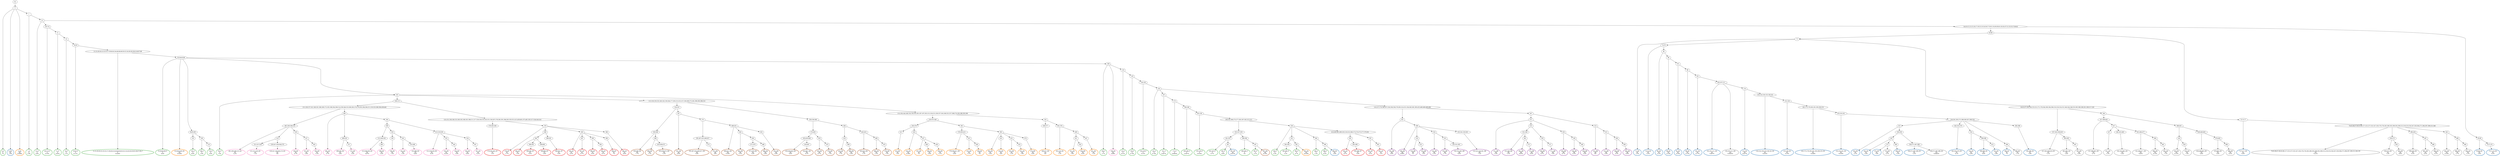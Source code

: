 digraph T {
	{
		rank=same
		397 [penwidth=3,colorscheme=set19,color=3,label="0_P\nP\n7%"]
		395 [penwidth=3,colorscheme=set19,color=3,label="1_P\nP\n1.9%"]
		393 [penwidth=3,colorscheme=set19,color=3,label="2;3_P\nP\n4.8%"]
		391 [penwidth=3,colorscheme=set19,color=3,label="4;6;7;9_P\nP\n0.53%"]
		389 [penwidth=3,colorscheme=set19,color=3,label="11_P\nP\n0.65%"]
		387 [penwidth=3,colorscheme=set19,color=3,label="14_P\nP\n1.1%"]
		385 [penwidth=3,colorscheme=set19,color=3,label="18;20_P\nP\n0.11%"]
		383 [penwidth=3,colorscheme=set19,color=3,label="21;25;28;30;32;33;35;37;39;40;42;44;46;48;49;50;52;54;56;58;59;61;64;67;68_P\nP\n0.026%"]
		381 [penwidth=3,colorscheme=set19,color=3,label="81;84;85;89_P\nP\n8.8%"]
		378 [penwidth=3,colorscheme=set19,color=3,label="103_P\nP\n6.6%"]
		376 [penwidth=3,colorscheme=set19,color=3,label="106_P\nP\n1.9%"]
		374 [penwidth=3,colorscheme=set19,color=3,label="110_P\nP\n5.6%"]
		372 [penwidth=3,colorscheme=set19,color=3,label="102_P\nP\n7.4%"]
		370 [penwidth=3,colorscheme=set19,color=3,label="108_P\nP\n2.7%"]
		368 [penwidth=3,colorscheme=set19,color=3,label="119_P\nP\n0.31%"]
		366 [penwidth=3,colorscheme=set19,color=3,label="129_P\nP\n0.74%"]
		364 [penwidth=3,colorscheme=set19,color=3,label="134;139_P\nP\n0.22%"]
		362 [penwidth=3,colorscheme=set19,color=3,label="143_P\nP\n0.74%"]
		360 [penwidth=3,colorscheme=set19,color=3,label="167_P\nP\n0.047%"]
		358 [penwidth=3,colorscheme=set19,color=3,label="173_P\nP\n0.0083%"]
		356 [penwidth=3,colorscheme=set19,color=3,label="180;186_P\nP\n0.047%"]
		354 [penwidth=3,colorscheme=set19,color=3,label="201;228_P\nP\n0.024%"]
		350 [penwidth=3,colorscheme=set19,color=3,label="341;353_P\nP\n6.7%"]
		348 [penwidth=3,colorscheme=set19,color=3,label="367_P\nP\n9.8%"]
		346 [penwidth=3,colorscheme=set19,color=3,label="366;384_P\nP\n2%"]
		344 [penwidth=3,colorscheme=set19,color=3,label="397_P\nP\n5.1%"]
		342 [penwidth=3,colorscheme=set19,color=3,label="326_P\nP\n5.3%"]
		339 [penwidth=3,colorscheme=set19,color=3,label="365;383_P\nP\n5.2%"]
		337 [penwidth=3,colorscheme=set19,color=3,label="382_P\nP\n6.7%"]
		335 [penwidth=3,colorscheme=set19,color=3,label="364_P\nP\n1.5%"]
		333 [penwidth=3,colorscheme=set19,color=3,label="396_P\nP\n6.5%"]
		332 [penwidth=3,colorscheme=set19,color=2,label="0_M1\nM1\n1.9%"]
		331 [penwidth=3,colorscheme=set19,color=2,label="367_M1\nM1\n0.022%"]
		330 [penwidth=3,colorscheme=set19,color=2,label="396_M1\nM1\n2.6%"]
		326 [penwidth=3,colorscheme=set19,color=2,label="71_M1\nM1\n2.5%"]
		324 [penwidth=3,colorscheme=set19,color=2,label="74;78_M1\nM1\n4.3%"]
		322 [penwidth=3,colorscheme=set19,color=2,label="80_M1\nM1\n4.5%"]
		320 [penwidth=3,colorscheme=set19,color=2,label="88_M1\nM1\n0.14%"]
		318 [penwidth=3,colorscheme=set19,color=2,label="93_M1\nM1\n0.35%"]
		316 [penwidth=3,colorscheme=set19,color=2,label="98_M1\nM1\n0.12%"]
		314 [penwidth=3,colorscheme=set19,color=2,label="101_M1\nM1\n0.17%"]
		312 [penwidth=3,colorscheme=set19,color=2,label="105;107;111_M1\nM1\n0.067%"]
		310 [penwidth=3,colorscheme=set19,color=2,label="114_M1\nM1\n0.027%"]
		308 [penwidth=3,colorscheme=set19,color=2,label="118;124;128;133;138;142_M1\nM1\n0.025%"]
		306 [penwidth=3,colorscheme=set19,color=2,label="152;156_M1\nM1\n0.25%"]
		304 [penwidth=3,colorscheme=set19,color=2,label="162;172;179;185;191;195;200;225_M1\nM1\n0.036%"]
		302 [penwidth=3,colorscheme=set19,color=2,label="232;235;241_M1\nM1\n0.018%"]
		299 [penwidth=3,colorscheme=set19,color=2,label="323_M1\nM1\n5.1%"]
		296 [penwidth=3,colorscheme=set19,color=2,label="343_M1\nM1\n3.4%"]
		294 [penwidth=3,colorscheme=set19,color=2,label="372_M1\nM1\n7.8%"]
		292 [penwidth=3,colorscheme=set19,color=2,label="400_M1\nM1\n5.4%"]
		290 [penwidth=3,colorscheme=set19,color=2,label="356;371;387;399_M1\nM1\n5.5%"]
		288 [penwidth=3,colorscheme=set19,color=2,label="342;355;370_M1\nM1\n6.1%"]
		286 [penwidth=3,colorscheme=set19,color=2,label="354_M1\nM1\n5.6%"]
		284 [penwidth=3,colorscheme=set19,color=2,label="369;386_M1\nM1\n6.8%"]
		282 [penwidth=3,colorscheme=set19,color=2,label="415_M1\nM1\n5.8%"]
		280 [penwidth=3,colorscheme=set19,color=2,label="368_M1\nM1\n7%"]
		278 [penwidth=3,colorscheme=set19,color=2,label="385;398_M1\nM1\n5.9%"]
		276 [penwidth=3,colorscheme=set19,color=2,label="73;75;77_M1\nM1\n8.4%"]
		274 [penwidth=3,colorscheme=set19,color=2,label="65;69_M1\nM1\n3.6%"]
		272 [penwidth=3,colorscheme=set19,color=2,label="70;72;76_M1\nM1\n6.5%"]
		268 [penwidth=3,colorscheme=set19,color=8,label="491;500;506;510_M2\nM2\n4.2%"]
		265 [penwidth=3,colorscheme=set19,color=8,label="521;537;559_M2\nM2\n7.1%"]
		263 [penwidth=3,colorscheme=set19,color=8,label="529;547;558;564;570_M2\nM2\n9%"]
		261 [penwidth=3,colorscheme=set19,color=8,label="528_M2\nM2\n4.7%"]
		259 [penwidth=3,colorscheme=set19,color=8,label="557_M2\nM2\n2.8%"]
		257 [penwidth=3,colorscheme=set19,color=8,label="563_M2\nM2\n5.5%"]
		255 [penwidth=3,colorscheme=set19,color=8,label="495_M2\nM2\n4.7%"]
		253 [penwidth=3,colorscheme=set19,color=8,label="499;505_M2\nM2\n3.6%"]
		251 [penwidth=3,colorscheme=set19,color=8,label="527_M2\nM2\n5.4%"]
		247 [penwidth=3,colorscheme=set19,color=8,label="513;546;556_M2\nM2\n0.87%"]
		245 [penwidth=3,colorscheme=set19,color=8,label="569_M2\nM2\n5.4%"]
		242 [penwidth=3,colorscheme=set19,color=8,label="536_M2\nM2\n7.3%"]
		240 [penwidth=3,colorscheme=set19,color=8,label="545_M2\nM2\n1.4%"]
		238 [penwidth=3,colorscheme=set19,color=8,label="555;568_M2\nM2\n6.6%"]
		236 [penwidth=3,colorscheme=set19,color=8,label="512;519;526_M2\nM2\n8.3%"]
		234 [penwidth=3,colorscheme=set19,color=8,label="535_M2\nM2\n0.42%"]
		232 [penwidth=3,colorscheme=set19,color=8,label="544_M2\nM2\n5.9%"]
		230 [penwidth=3,colorscheme=set19,color=8,label="554_M2\nM2\n6.6%"]
		228 [penwidth=3,colorscheme=set19,color=8,label="567_M2\nM2\n9.2%"]
		227 [penwidth=3,colorscheme=set19,color=8,label="108_M2\nM2\n0.89%"]
		226 [penwidth=3,colorscheme=set19,color=9,label="105;107;111_M3\nM3\n0.0043%"]
		225 [penwidth=3,colorscheme=set19,color=9,label="372_M3\nM3\n4.1%"]
		224 [penwidth=3,colorscheme=set19,color=9,label="356;371;387;399_M3\nM3\n0.0043%"]
		223 [penwidth=3,colorscheme=set19,color=9,label="368_M3\nM3\n1.1%"]
		220 [penwidth=3,colorscheme=set19,color=9,label="337;345;358;418_M3\nM3\n5.1%"]
		218 [penwidth=3,colorscheme=set19,color=9,label="485;493_M3\nM3\n2.4%"]
		216 [penwidth=3,colorscheme=set19,color=9,label="497_M3\nM3\n5.8%"]
		213 [penwidth=3,colorscheme=set19,color=9,label="357;389;402_M3\nM3\n4.7%"]
		210 [penwidth=3,colorscheme=set19,color=9,label="427_M3\nM3\n5.2%"]
		208 [penwidth=3,colorscheme=set19,color=9,label="441;452;465_M3\nM3\n5.4%"]
		206 [penwidth=3,colorscheme=set19,color=9,label="451;464;477_M3\nM3\n0.85%"]
		204 [penwidth=3,colorscheme=set19,color=9,label="484_M3\nM3\n0.13%"]
		202 [penwidth=3,colorscheme=set19,color=9,label="492_M3\nM3\n7.1%"]
		199 [penwidth=3,colorscheme=set19,color=9,label="416_M3\nM3\n0.22%"]
		197 [penwidth=3,colorscheme=set19,color=9,label="450_M3\nM3\n7.4%"]
		195 [penwidth=3,colorscheme=set19,color=9,label="426;449;463_M3\nM3\n4.8%"]
		193 [penwidth=3,colorscheme=set19,color=9,label="476;483_M3\nM3\n2.6%"]
		191 [penwidth=3,colorscheme=set19,color=9,label="496_M3\nM3\n6.3%"]
		189 [penwidth=3,colorscheme=set19,color=9,label="79;82;86;87;90;92;96;117;122;127;132;147;150;170;176;183;189;193;199;205;209;215;219;223;234;247;250;264;271;284;287;299;315;346_M3\nM3\n0.51%"]
		187 [penwidth=3,colorscheme=set19,color=9,label="359;373_M3\nM3\n1.4%"]
		185 [penwidth=3,colorscheme=set19,color=9,label="403_M3\nM3\n8.6%"]
		183 [penwidth=3,colorscheme=set19,color=9,label="390;428_M3\nM3\n6.5%"]
		181 [penwidth=3,colorscheme=set19,color=9,label="467_M3\nM3\n4.5%"]
		179 [penwidth=3,colorscheme=set19,color=9,label="486_M3\nM3\n6.1%"]
		177 [penwidth=3,colorscheme=set19,color=9,label="442_M3\nM3\n0.24%"]
		175 [penwidth=3,colorscheme=set19,color=9,label="466_M3\nM3\n3.7%"]
		173 [penwidth=3,colorscheme=set19,color=9,label="494_M3\nM3\n5.2%"]
		169 [penwidth=3,colorscheme=set19,color=7,label="339;348_M4\nM4\n1.7%"]
		167 [penwidth=3,colorscheme=set19,color=7,label="408_M4\nM4\n1.1%"]
		165 [penwidth=3,colorscheme=set19,color=7,label="433;458;473_M4\nM4\n5.3%"]
		163 [penwidth=3,colorscheme=set19,color=7,label="347_M4\nM4\n4.8%"]
		160 [penwidth=3,colorscheme=set19,color=7,label="391;407;432;446;457_M4\nM4\n3.9%"]
		158 [penwidth=3,colorscheme=set19,color=7,label="472_M4\nM4\n10%"]
		156 [penwidth=3,colorscheme=set19,color=7,label="406;431_M4\nM4\n0.34%"]
		154 [penwidth=3,colorscheme=set19,color=7,label="445_M4\nM4\n5.5%"]
		151 [penwidth=3,colorscheme=set19,color=7,label="471;479_M4\nM4\n5.4%"]
		149 [penwidth=3,colorscheme=set19,color=7,label="488_M4\nM4\n5.8%"]
		147 [penwidth=3,colorscheme=set19,color=7,label="455_M4\nM4\n5.8%"]
		143 [penwidth=3,colorscheme=set19,color=7,label="420;430;444_M4\nM4\n4.6%"]
		141 [penwidth=3,colorscheme=set19,color=7,label="454;487_M4\nM4\n6.1%"]
		139 [penwidth=3,colorscheme=set19,color=7,label="429_M4\nM4\n8.7%"]
		137 [penwidth=3,colorscheme=set19,color=7,label="470_M4\nM4\n7.1%"]
		134 [penwidth=3,colorscheme=set19,color=7,label="419_M4\nM4\n7.7%"]
		132 [penwidth=3,colorscheme=set19,color=7,label="469_M4\nM4\n5.4%"]
		130 [penwidth=3,colorscheme=set19,color=7,label="443;453_M4\nM4\n1.1%"]
		128 [penwidth=3,colorscheme=set19,color=7,label="468_M4\nM4\n1.5%"]
		126 [penwidth=3,colorscheme=set19,color=7,label="478_M4\nM4\n7.5%"]
		125 [penwidth=3,colorscheme=set19,color=7,label="397_M4\nM4\n0.33%"]
		124 [penwidth=3,colorscheme=set19,color=5,label="0_M5\nM5\n0.008%"]
		123 [penwidth=3,colorscheme=set19,color=5,label="81;84;85;89_M5\nM5\n0.058%"]
		118 [penwidth=3,colorscheme=set19,color=5,label="412_M5\nM5\n13%"]
		116 [penwidth=3,colorscheme=set19,color=5,label="424_M5\nM5\n0.36%"]
		114 [penwidth=3,colorscheme=set19,color=5,label="437_M5\nM5\n2%"]
		112 [penwidth=3,colorscheme=set19,color=5,label="448_M5\nM5\n5.6%"]
		110 [penwidth=3,colorscheme=set19,color=5,label="459_M5\nM5\n5.1%"]
		107 [penwidth=3,colorscheme=set19,color=5,label="378;393;411_M5\nM5\n0.9%"]
		105 [penwidth=3,colorscheme=set19,color=5,label="423_M5\nM5\n3.1%"]
		103 [penwidth=3,colorscheme=set19,color=5,label="436_M5\nM5\n5%"]
		101 [penwidth=3,colorscheme=set19,color=5,label="392_M5\nM5\n5.4%"]
		99 [penwidth=3,colorscheme=set19,color=5,label="410_M5\nM5\n14%"]
		97 [penwidth=3,colorscheme=set19,color=5,label="422_M5\nM5\n1.2%"]
		95 [penwidth=3,colorscheme=set19,color=5,label="435_M5\nM5\n7.9%"]
		93 [penwidth=3,colorscheme=set19,color=5,label="474_M5\nM5\n5.6%"]
		90 [penwidth=3,colorscheme=set19,color=5,label="349;377_M5\nM5\n6%"]
		88 [penwidth=3,colorscheme=set19,color=5,label="361;376_M5\nM5\n1.5%"]
		85 [penwidth=3,colorscheme=set19,color=5,label="421_M5\nM5\n7.9%"]
		83 [penwidth=3,colorscheme=set19,color=5,label="434_M5\nM5\n8.4%"]
		81 [penwidth=3,colorscheme=set19,color=5,label="447_M5\nM5\n7.2%"]
		80 [penwidth=3,colorscheme=set19,color=5,label="382_M5\nM5\n0.018%"]
		77 [penwidth=3,colorscheme=set19,color=4,label="501_M6\nM6\n3.8%"]
		75 [penwidth=3,colorscheme=set19,color=4,label="508_M6\nM6\n0.66%"]
		73 [penwidth=3,colorscheme=set19,color=4,label="516_M6\nM6\n2%"]
		71 [penwidth=3,colorscheme=set19,color=4,label="525_M6\nM6\n13%"]
		69 [penwidth=3,colorscheme=set19,color=4,label="524_M6\nM6\n5.3%"]
		67 [penwidth=3,colorscheme=set19,color=4,label="533_M6\nM6\n1.7%"]
		65 [penwidth=3,colorscheme=set19,color=4,label="542;551;562_M6\nM6\n6.6%"]
		63 [penwidth=3,colorscheme=set19,color=4,label="532;541;550;561_M6\nM6\n7.5%"]
		60 [penwidth=3,colorscheme=set19,color=4,label="511_M6\nM6\n2.4%"]
		57 [penwidth=3,colorscheme=set19,color=4,label="531;540_M6\nM6\n2.3%"]
		55 [penwidth=3,colorscheme=set19,color=4,label="565_M6\nM6\n0.65%"]
		53 [penwidth=3,colorscheme=set19,color=4,label="572_M6\nM6\n6.4%"]
		51 [penwidth=3,colorscheme=set19,color=4,label="539_M6\nM6\n6.1%"]
		49 [penwidth=3,colorscheme=set19,color=4,label="571_M6\nM6\n7.6%"]
		47 [penwidth=3,colorscheme=set19,color=4,label="530_M6\nM6\n6.7%"]
		45 [penwidth=3,colorscheme=set19,color=4,label="538_M6\nM6\n0.3%"]
		43 [penwidth=3,colorscheme=set19,color=4,label="549_M6\nM6\n5.4%"]
		41 [penwidth=3,colorscheme=set19,color=4,label="515_M6\nM6\n8%"]
		39 [penwidth=3,colorscheme=set19,color=4,label="522_M6\nM6\n2.6%"]
		37 [penwidth=3,colorscheme=set19,color=4,label="548_M6\nM6\n4.3%"]
		35 [penwidth=3,colorscheme=set19,color=4,label="560_M6\nM6\n6.8%"]
		32 [penwidth=3,colorscheme=set19,color=1,label="576;582;585_M7\nM7\n12%"]
		30 [penwidth=3,colorscheme=set19,color=1,label="578_M7\nM7\n2.7%"]
		27 [penwidth=3,colorscheme=set19,color=1,label="584_M7\nM7\n1.4%"]
		25 [penwidth=3,colorscheme=set19,color=1,label="589;592_M7\nM7\n8.5%"]
		23 [penwidth=3,colorscheme=set19,color=1,label="599;600_M7\nM7\n5.9%"]
		21 [penwidth=3,colorscheme=set19,color=1,label="588;591_M7\nM7\n5.8%"]
		19 [penwidth=3,colorscheme=set19,color=1,label="583_M7\nM7\n4.5%"]
		17 [penwidth=3,colorscheme=set19,color=1,label="587_M7\nM7\n6.7%"]
		15 [penwidth=3,colorscheme=set19,color=1,label="590_M7\nM7\n0.4%"]
		13 [penwidth=3,colorscheme=set19,color=1,label="594_M7\nM7\n9.1%"]
		11 [penwidth=3,colorscheme=set19,color=1,label="596_M7\nM7\n7%"]
		9 [penwidth=3,colorscheme=set19,color=1,label="586_M7\nM7\n6.6%"]
		6 [penwidth=3,colorscheme=set19,color=1,label="593_M7\nM7\n8.7%"]
		4 [penwidth=3,colorscheme=set19,color=1,label="595;598_M7\nM7\n5.8%"]
		2 [penwidth=3,colorscheme=set19,color=1,label="597_M7\nM7\n4.2%"]
		0 [penwidth=3,colorscheme=set19,color=1,label="601_M7\nM7\n11%"]
	}
	399 [label="GL"]
	398 [label="0"]
	396 [label="1"]
	394 [label="2;3"]
	392 [label="4;6;7;9"]
	390 [label="11"]
	388 [label="14"]
	386 [label="18;20"]
	384 [label="21;25;28;30;32;33;35;37;39;40;42;44;46;48;49;50;52;54;56;58;59;61;64;67;68"]
	382 [label="81;84;85;89"]
	380 [label="94;95;99"]
	379 [label="103"]
	377 [label="106"]
	375 [label="110"]
	373 [label="102"]
	371 [label="108"]
	369 [label="119"]
	367 [label="129"]
	365 [label="134;139"]
	363 [label="143"]
	361 [label="167"]
	359 [label="173"]
	357 [label="180;186"]
	355 [label="201;228"]
	353 [label="236;242;266;273;277;282;297;302;312;313"]
	352 [label="322;327;335"]
	351 [label="341;353"]
	349 [label="367"]
	347 [label="366;384"]
	345 [label="397"]
	343 [label="326"]
	341 [label="352"]
	340 [label="365;383"]
	338 [label="382"]
	336 [label="364"]
	334 [label="396"]
	329 [label="5;8;10;12;13;15;16;17;19;22;23;24;26;27;29;31;34;36;38;41;43;45;47;51;53;55;57;60;62"]
	328 [label="63;66"]
	327 [label="71"]
	325 [label="74;78"]
	323 [label="80"]
	321 [label="88"]
	319 [label="93"]
	317 [label="98"]
	315 [label="101"]
	313 [label="105;107;111"]
	311 [label="114"]
	309 [label="118;124;128;133;138;142"]
	307 [label="152;156"]
	305 [label="162;172;179;185;191;195;200;225"]
	303 [label="232;235;241"]
	301 [label="254;261;265;272;288;300;307;308;316"]
	300 [label="323"]
	298 [label="328;336"]
	297 [label="343"]
	295 [label="372"]
	293 [label="400"]
	291 [label="356;371;387;399"]
	289 [label="342;355;370"]
	287 [label="354"]
	285 [label="369;386"]
	283 [label="415"]
	281 [label="368"]
	279 [label="385;398"]
	277 [label="73;75;77"]
	275 [label="65;69"]
	273 [label="70;72;76"]
	271 [label="109;113"]
	270 [label="121;126;137;141;146;161;166;169;175;192;198;204;208;214;239;246;253;260;263;270;276;292;294;304;311;319;333;380;394;438;462"]
	269 [label="491;500;506;510"]
	267 [label="514"]
	266 [label="521;537;559"]
	264 [label="529;547;558;564;570"]
	262 [label="528"]
	260 [label="557"]
	258 [label="563"]
	256 [label="495"]
	254 [label="499;505"]
	252 [label="527"]
	250 [label="504"]
	249 [label="509"]
	248 [label="513;546;556"]
	246 [label="569"]
	244 [label="520"]
	243 [label="536"]
	241 [label="545"]
	239 [label="555;568"]
	237 [label="512;519;526"]
	235 [label="535"]
	233 [label="544"]
	231 [label="554"]
	229 [label="567"]
	222 [label="83;91;97;100;104;123;151;171;178;184;190;194;206;210;216;224;231;240;244;248;255;262;280;289;301;309;317;329"]
	221 [label="337;345;358;418"]
	219 [label="485;493"]
	217 [label="497"]
	215 [label="344"]
	214 [label="357;389;402"]
	212 [label="417"]
	211 [label="427"]
	209 [label="441;452;465"]
	207 [label="451;464;477"]
	205 [label="484"]
	203 [label="492"]
	201 [label="388;401"]
	200 [label="416"]
	198 [label="450"]
	196 [label="426;449;463"]
	194 [label="476;483"]
	192 [label="496"]
	190 [label="79;82;86;87;90;92;96;117;122;127;132;147;150;170;176;183;189;193;199;205;209;215;219;223;234;247;250;264;271;284;287;299;315;346"]
	188 [label="359;373"]
	186 [label="403"]
	184 [label="390;428"]
	182 [label="467"]
	180 [label="486"]
	178 [label="442"]
	176 [label="466"]
	174 [label="494"]
	172 [label="112;116;120;135;140;145;159;164;177;203;213;222;227;259;269;275;281;290;293;296;310"]
	171 [label="324;331"]
	170 [label="339;348"]
	168 [label="408"]
	166 [label="433;458;473"]
	164 [label="347"]
	162 [label="375"]
	161 [label="391;407;432;446;457"]
	159 [label="472"]
	157 [label="406;431"]
	155 [label="445"]
	153 [label="456"]
	152 [label="471;479"]
	150 [label="488"]
	148 [label="455"]
	146 [label="330;338;360"]
	145 [label="374;405"]
	144 [label="420;430;444"]
	142 [label="454;487"]
	140 [label="429"]
	138 [label="470"]
	136 [label="404"]
	135 [label="419"]
	133 [label="469"]
	131 [label="443;453"]
	129 [label="468"]
	127 [label="478"]
	122 [label="115;130;144;148;154;158;163;181;187;197;202;212;218;221;230;237;245;249;252;257;268;274;283;286;295;306"]
	121 [label="318;325;340"]
	120 [label="350;379"]
	119 [label="412"]
	117 [label="424"]
	115 [label="437"]
	113 [label="448"]
	111 [label="459"]
	109 [label="362"]
	108 [label="378;393;411"]
	106 [label="423"]
	104 [label="436"]
	102 [label="392"]
	100 [label="410"]
	98 [label="422"]
	96 [label="435"]
	94 [label="474"]
	92 [label="332"]
	91 [label="349;377"]
	89 [label="361;376"]
	87 [label="409"]
	86 [label="421"]
	84 [label="434"]
	82 [label="447"]
	79 [label="153;157;174;196;207;226;238;258;279;305;314;321;334;363;381;395;425;460;480;489;498"]
	78 [label="501"]
	76 [label="508"]
	74 [label="516"]
	72 [label="525"]
	70 [label="524"]
	68 [label="533"]
	66 [label="542;551;562"]
	64 [label="532;541;550;561"]
	62 [label="507"]
	61 [label="511"]
	59 [label="523"]
	58 [label="531;540"]
	56 [label="565"]
	54 [label="572"]
	52 [label="539"]
	50 [label="571"]
	48 [label="530"]
	46 [label="538"]
	44 [label="549"]
	42 [label="515"]
	40 [label="522"]
	38 [label="548"]
	36 [label="560"]
	34 [label="125;131;136;149;155;160;165;168;182;188;211;217;220;229;233;243;251;256;267;278;285;291;298;303;320;351;413;439;461;475;481;502;517;534;543;552"]
	33 [label="576;582;585"]
	31 [label="578"]
	29 [label="580"]
	28 [label="584"]
	26 [label="589;592"]
	24 [label="599;600"]
	22 [label="588;591"]
	20 [label="583"]
	18 [label="587"]
	16 [label="590"]
	14 [label="594"]
	12 [label="596"]
	10 [label="586"]
	8 [label="414;440;482;490;503;518;553;566;573;574;575;577;579;581"]
	7 [label="593"]
	5 [label="595;598"]
	3 [label="597"]
	1 [label="601"]
	399 -> 398
	398 -> 397
	398 -> 396
	398 -> 332
	398 -> 124
	396 -> 395
	396 -> 394
	394 -> 393
	394 -> 392
	394 -> 329
	392 -> 391
	392 -> 390
	390 -> 389
	390 -> 388
	388 -> 387
	388 -> 386
	386 -> 385
	386 -> 384
	384 -> 383
	384 -> 382
	382 -> 381
	382 -> 380
	382 -> 373
	382 -> 371
	382 -> 123
	380 -> 379
	380 -> 377
	379 -> 378
	377 -> 376
	377 -> 375
	375 -> 374
	373 -> 372
	373 -> 271
	373 -> 172
	373 -> 122
	371 -> 370
	371 -> 369
	371 -> 227
	369 -> 368
	369 -> 367
	367 -> 366
	367 -> 365
	365 -> 364
	365 -> 363
	363 -> 362
	363 -> 361
	363 -> 79
	361 -> 360
	361 -> 359
	359 -> 358
	359 -> 357
	357 -> 356
	357 -> 355
	355 -> 354
	355 -> 353
	353 -> 352
	353 -> 343
	352 -> 351
	352 -> 347
	351 -> 350
	351 -> 349
	349 -> 348
	349 -> 331
	347 -> 346
	347 -> 345
	345 -> 344
	345 -> 125
	343 -> 342
	343 -> 341
	343 -> 336
	343 -> 8
	341 -> 340
	341 -> 338
	340 -> 339
	338 -> 337
	338 -> 80
	336 -> 335
	336 -> 334
	334 -> 333
	334 -> 330
	329 -> 328
	329 -> 275
	328 -> 327
	328 -> 277
	327 -> 326
	327 -> 325
	327 -> 222
	325 -> 324
	325 -> 323
	323 -> 322
	323 -> 321
	321 -> 320
	321 -> 319
	319 -> 318
	319 -> 317
	317 -> 316
	317 -> 315
	315 -> 314
	315 -> 313
	313 -> 312
	313 -> 311
	313 -> 226
	311 -> 310
	311 -> 309
	309 -> 308
	309 -> 307
	307 -> 306
	307 -> 305
	305 -> 304
	305 -> 303
	303 -> 302
	303 -> 301
	301 -> 300
	301 -> 289
	301 -> 287
	301 -> 281
	301 -> 279
	300 -> 299
	300 -> 298
	298 -> 297
	298 -> 291
	297 -> 296
	297 -> 295
	297 -> 293
	295 -> 294
	295 -> 225
	293 -> 292
	291 -> 290
	291 -> 224
	289 -> 288
	287 -> 286
	287 -> 285
	285 -> 284
	285 -> 283
	283 -> 282
	281 -> 280
	281 -> 223
	279 -> 278
	277 -> 276
	277 -> 190
	275 -> 274
	275 -> 273
	273 -> 272
	271 -> 270
	271 -> 34
	270 -> 269
	270 -> 256
	269 -> 268
	269 -> 267
	269 -> 262
	267 -> 266
	267 -> 264
	266 -> 265
	264 -> 263
	262 -> 261
	262 -> 260
	260 -> 259
	260 -> 258
	258 -> 257
	256 -> 255
	256 -> 254
	256 -> 250
	254 -> 253
	254 -> 252
	252 -> 251
	250 -> 249
	250 -> 237
	249 -> 248
	249 -> 244
	248 -> 247
	248 -> 246
	246 -> 245
	244 -> 243
	244 -> 241
	243 -> 242
	241 -> 240
	241 -> 239
	239 -> 238
	237 -> 236
	237 -> 235
	237 -> 231
	235 -> 234
	235 -> 233
	233 -> 232
	231 -> 230
	231 -> 229
	229 -> 228
	222 -> 221
	222 -> 215
	221 -> 220
	221 -> 219
	219 -> 218
	219 -> 217
	217 -> 216
	215 -> 214
	215 -> 201
	214 -> 213
	214 -> 212
	212 -> 211
	212 -> 209
	212 -> 207
	211 -> 210
	209 -> 208
	207 -> 206
	207 -> 205
	205 -> 204
	205 -> 203
	203 -> 202
	201 -> 200
	201 -> 196
	200 -> 199
	200 -> 198
	198 -> 197
	196 -> 195
	196 -> 194
	194 -> 193
	194 -> 192
	192 -> 191
	190 -> 189
	190 -> 188
	190 -> 184
	190 -> 178
	188 -> 187
	188 -> 186
	186 -> 185
	184 -> 183
	184 -> 182
	182 -> 181
	182 -> 180
	180 -> 179
	178 -> 177
	178 -> 176
	176 -> 175
	176 -> 174
	174 -> 173
	172 -> 171
	172 -> 146
	171 -> 170
	171 -> 164
	170 -> 169
	170 -> 168
	168 -> 167
	168 -> 166
	166 -> 165
	164 -> 163
	164 -> 162
	162 -> 161
	162 -> 157
	161 -> 160
	161 -> 159
	159 -> 158
	157 -> 156
	157 -> 155
	157 -> 148
	155 -> 154
	155 -> 153
	153 -> 152
	153 -> 150
	152 -> 151
	150 -> 149
	148 -> 147
	146 -> 145
	146 -> 136
	145 -> 144
	145 -> 140
	144 -> 143
	144 -> 142
	142 -> 141
	140 -> 139
	140 -> 138
	138 -> 137
	136 -> 135
	136 -> 131
	135 -> 134
	135 -> 133
	133 -> 132
	131 -> 130
	131 -> 129
	129 -> 128
	129 -> 127
	127 -> 126
	122 -> 121
	122 -> 92
	121 -> 120
	121 -> 109
	120 -> 119
	120 -> 117
	119 -> 118
	117 -> 116
	117 -> 115
	115 -> 114
	115 -> 113
	115 -> 111
	113 -> 112
	111 -> 110
	109 -> 108
	109 -> 102
	108 -> 107
	108 -> 106
	106 -> 105
	106 -> 104
	104 -> 103
	102 -> 101
	102 -> 100
	102 -> 98
	102 -> 94
	100 -> 99
	98 -> 97
	98 -> 96
	96 -> 95
	94 -> 93
	92 -> 91
	92 -> 89
	91 -> 90
	89 -> 88
	89 -> 87
	87 -> 86
	87 -> 82
	86 -> 85
	86 -> 84
	84 -> 83
	82 -> 81
	79 -> 78
	79 -> 62
	78 -> 77
	78 -> 76
	76 -> 75
	76 -> 74
	76 -> 70
	76 -> 64
	74 -> 73
	74 -> 72
	72 -> 71
	70 -> 69
	70 -> 68
	68 -> 67
	68 -> 66
	66 -> 65
	64 -> 63
	62 -> 61
	62 -> 42
	61 -> 60
	61 -> 59
	61 -> 48
	59 -> 58
	59 -> 52
	58 -> 57
	58 -> 56
	56 -> 55
	56 -> 54
	54 -> 53
	52 -> 51
	52 -> 50
	50 -> 49
	48 -> 47
	48 -> 46
	46 -> 45
	46 -> 44
	44 -> 43
	42 -> 41
	42 -> 40
	40 -> 39
	40 -> 38
	38 -> 37
	38 -> 36
	36 -> 35
	34 -> 33
	34 -> 31
	33 -> 32
	31 -> 30
	31 -> 29
	31 -> 20
	31 -> 10
	29 -> 28
	29 -> 22
	28 -> 27
	28 -> 26
	28 -> 24
	26 -> 25
	24 -> 23
	22 -> 21
	20 -> 19
	20 -> 18
	20 -> 16
	20 -> 12
	18 -> 17
	16 -> 15
	16 -> 14
	14 -> 13
	12 -> 11
	10 -> 9
	8 -> 7
	8 -> 3
	7 -> 6
	7 -> 5
	5 -> 4
	3 -> 2
	3 -> 1
	1 -> 0
}
